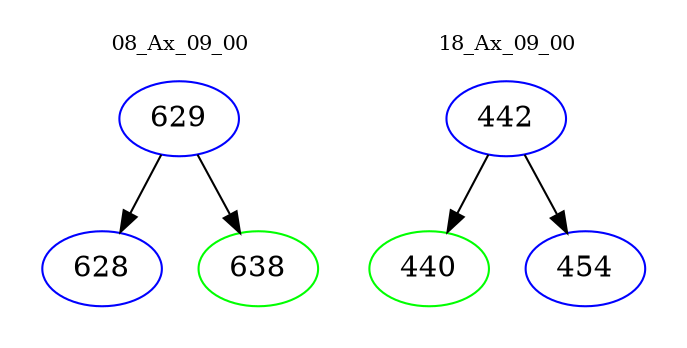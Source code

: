 digraph{
subgraph cluster_0 {
color = white
label = "08_Ax_09_00";
fontsize=10;
T0_629 [label="629", color="blue"]
T0_629 -> T0_628 [color="black"]
T0_628 [label="628", color="blue"]
T0_629 -> T0_638 [color="black"]
T0_638 [label="638", color="green"]
}
subgraph cluster_1 {
color = white
label = "18_Ax_09_00";
fontsize=10;
T1_442 [label="442", color="blue"]
T1_442 -> T1_440 [color="black"]
T1_440 [label="440", color="green"]
T1_442 -> T1_454 [color="black"]
T1_454 [label="454", color="blue"]
}
}
